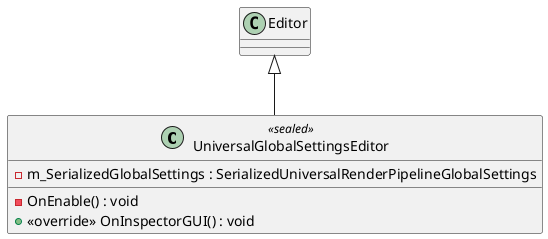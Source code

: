 @startuml
class UniversalGlobalSettingsEditor <<sealed>> {
    - m_SerializedGlobalSettings : SerializedUniversalRenderPipelineGlobalSettings
    - OnEnable() : void
    + <<override>> OnInspectorGUI() : void
}
Editor <|-- UniversalGlobalSettingsEditor
@enduml
